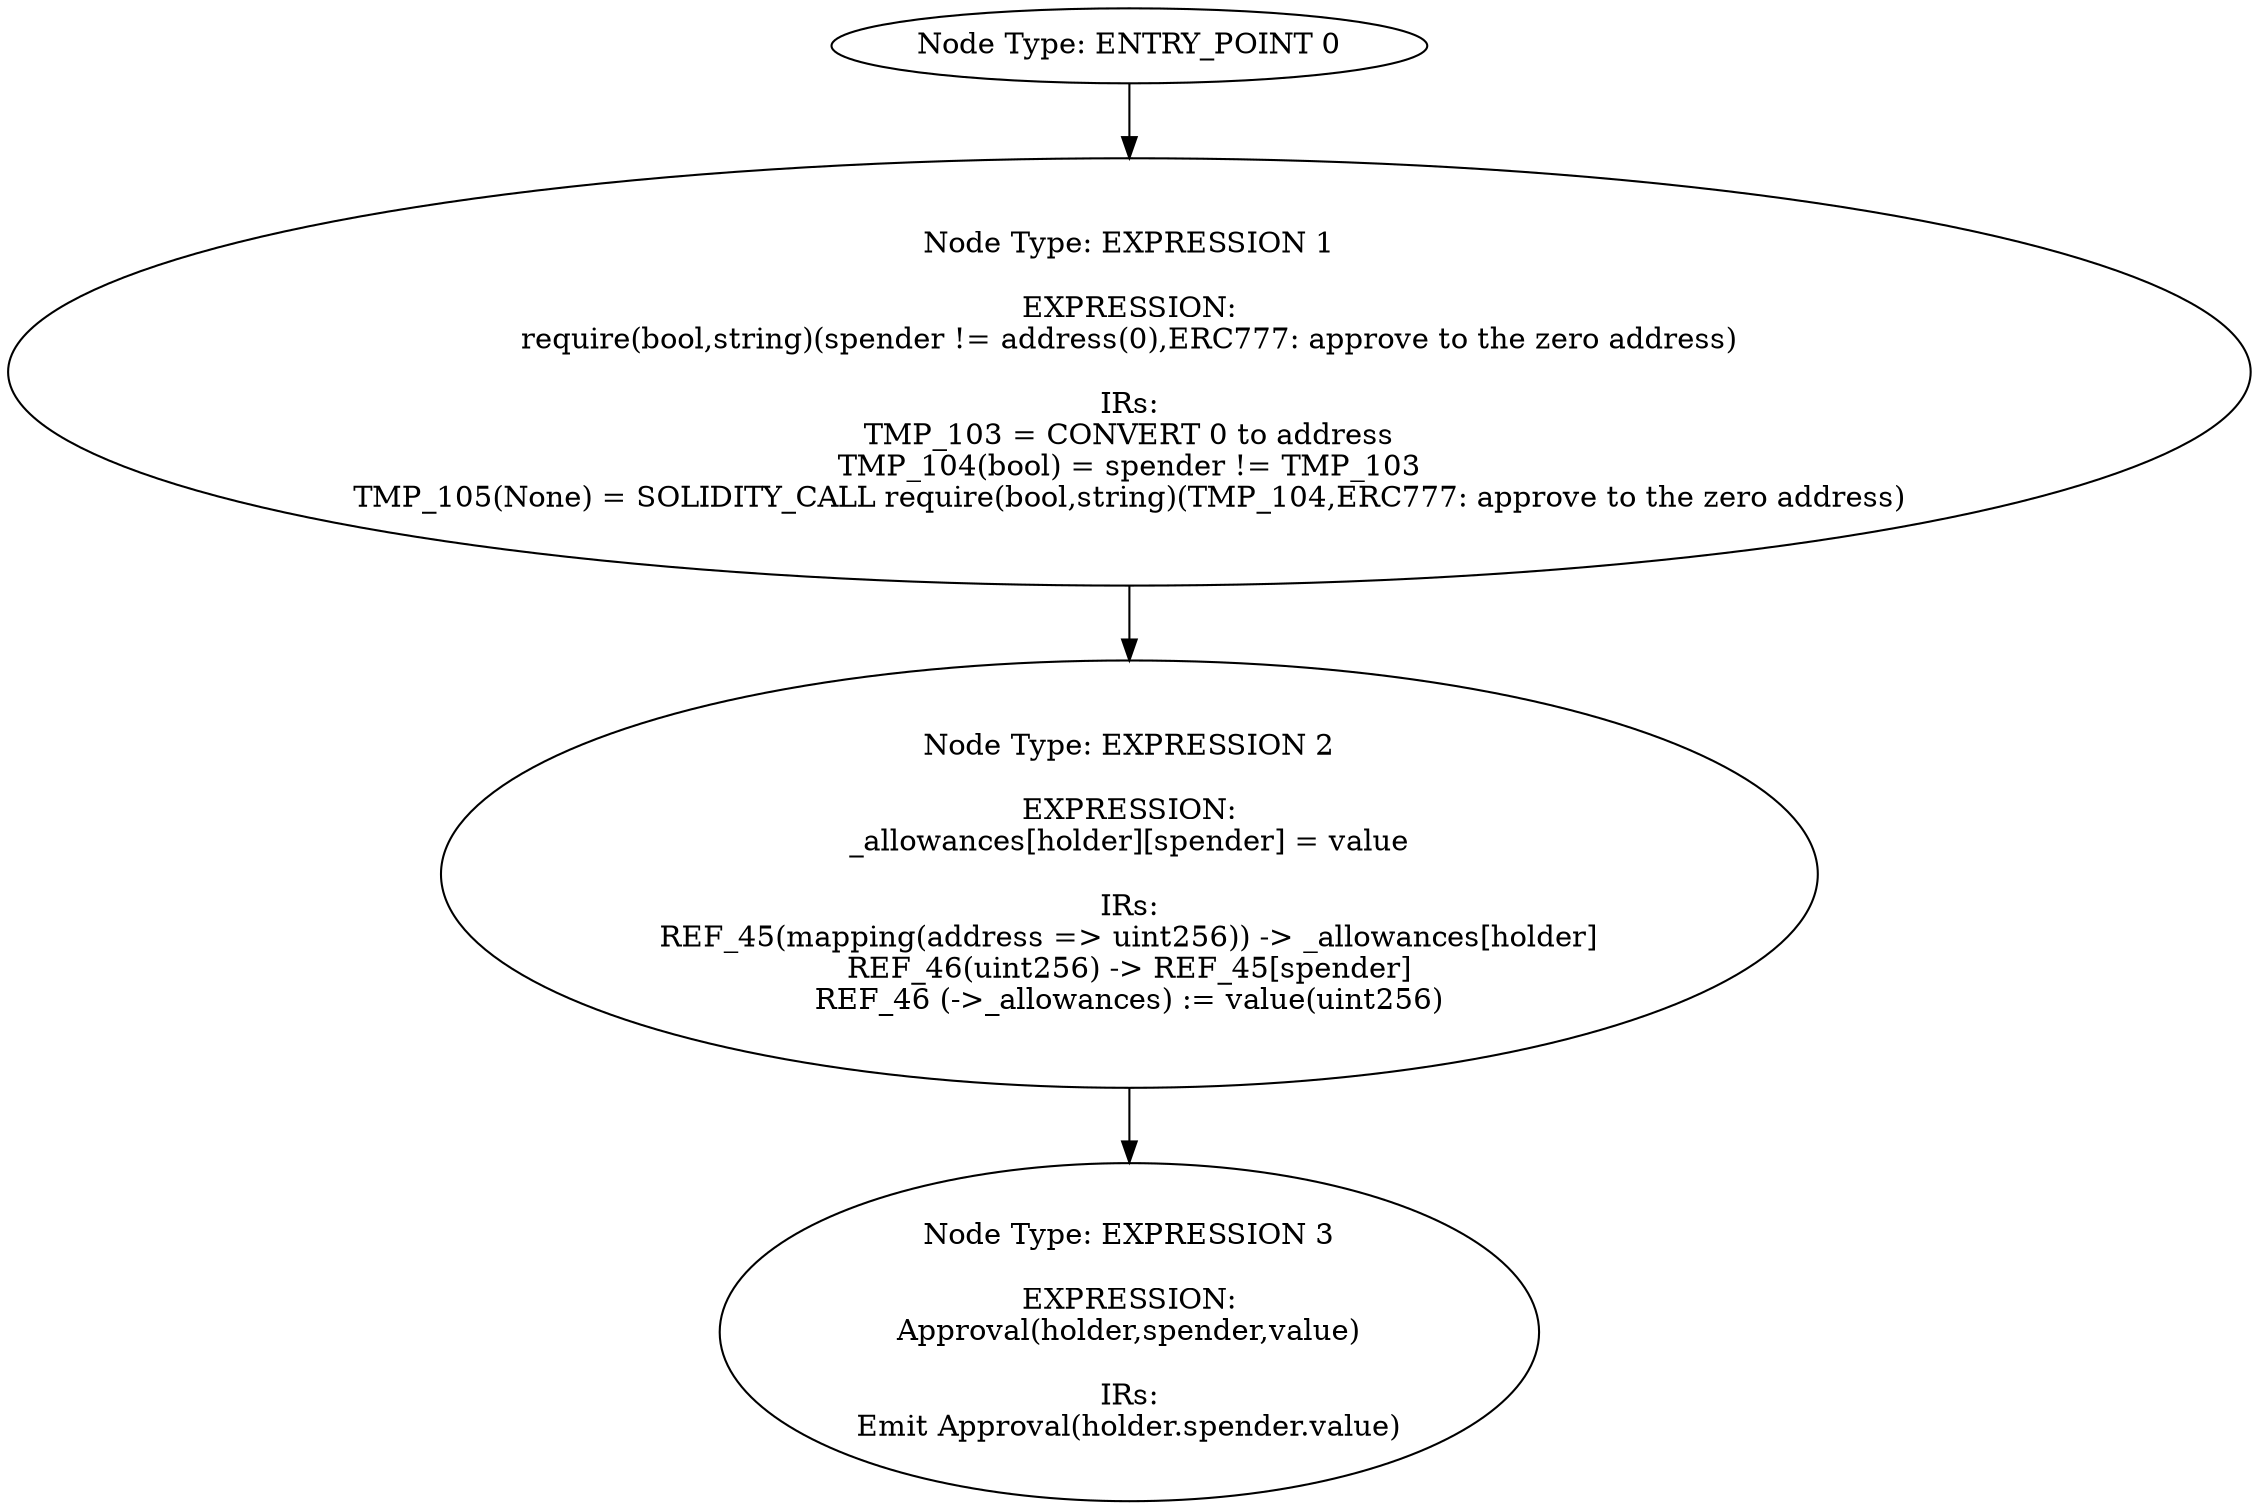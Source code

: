digraph{
0[label="Node Type: ENTRY_POINT 0
"];
0->1;
1[label="Node Type: EXPRESSION 1

EXPRESSION:
require(bool,string)(spender != address(0),ERC777: approve to the zero address)

IRs:
TMP_103 = CONVERT 0 to address
TMP_104(bool) = spender != TMP_103
TMP_105(None) = SOLIDITY_CALL require(bool,string)(TMP_104,ERC777: approve to the zero address)"];
1->2;
2[label="Node Type: EXPRESSION 2

EXPRESSION:
_allowances[holder][spender] = value

IRs:
REF_45(mapping(address => uint256)) -> _allowances[holder]
REF_46(uint256) -> REF_45[spender]
REF_46 (->_allowances) := value(uint256)"];
2->3;
3[label="Node Type: EXPRESSION 3

EXPRESSION:
Approval(holder,spender,value)

IRs:
Emit Approval(holder.spender.value)"];
}
